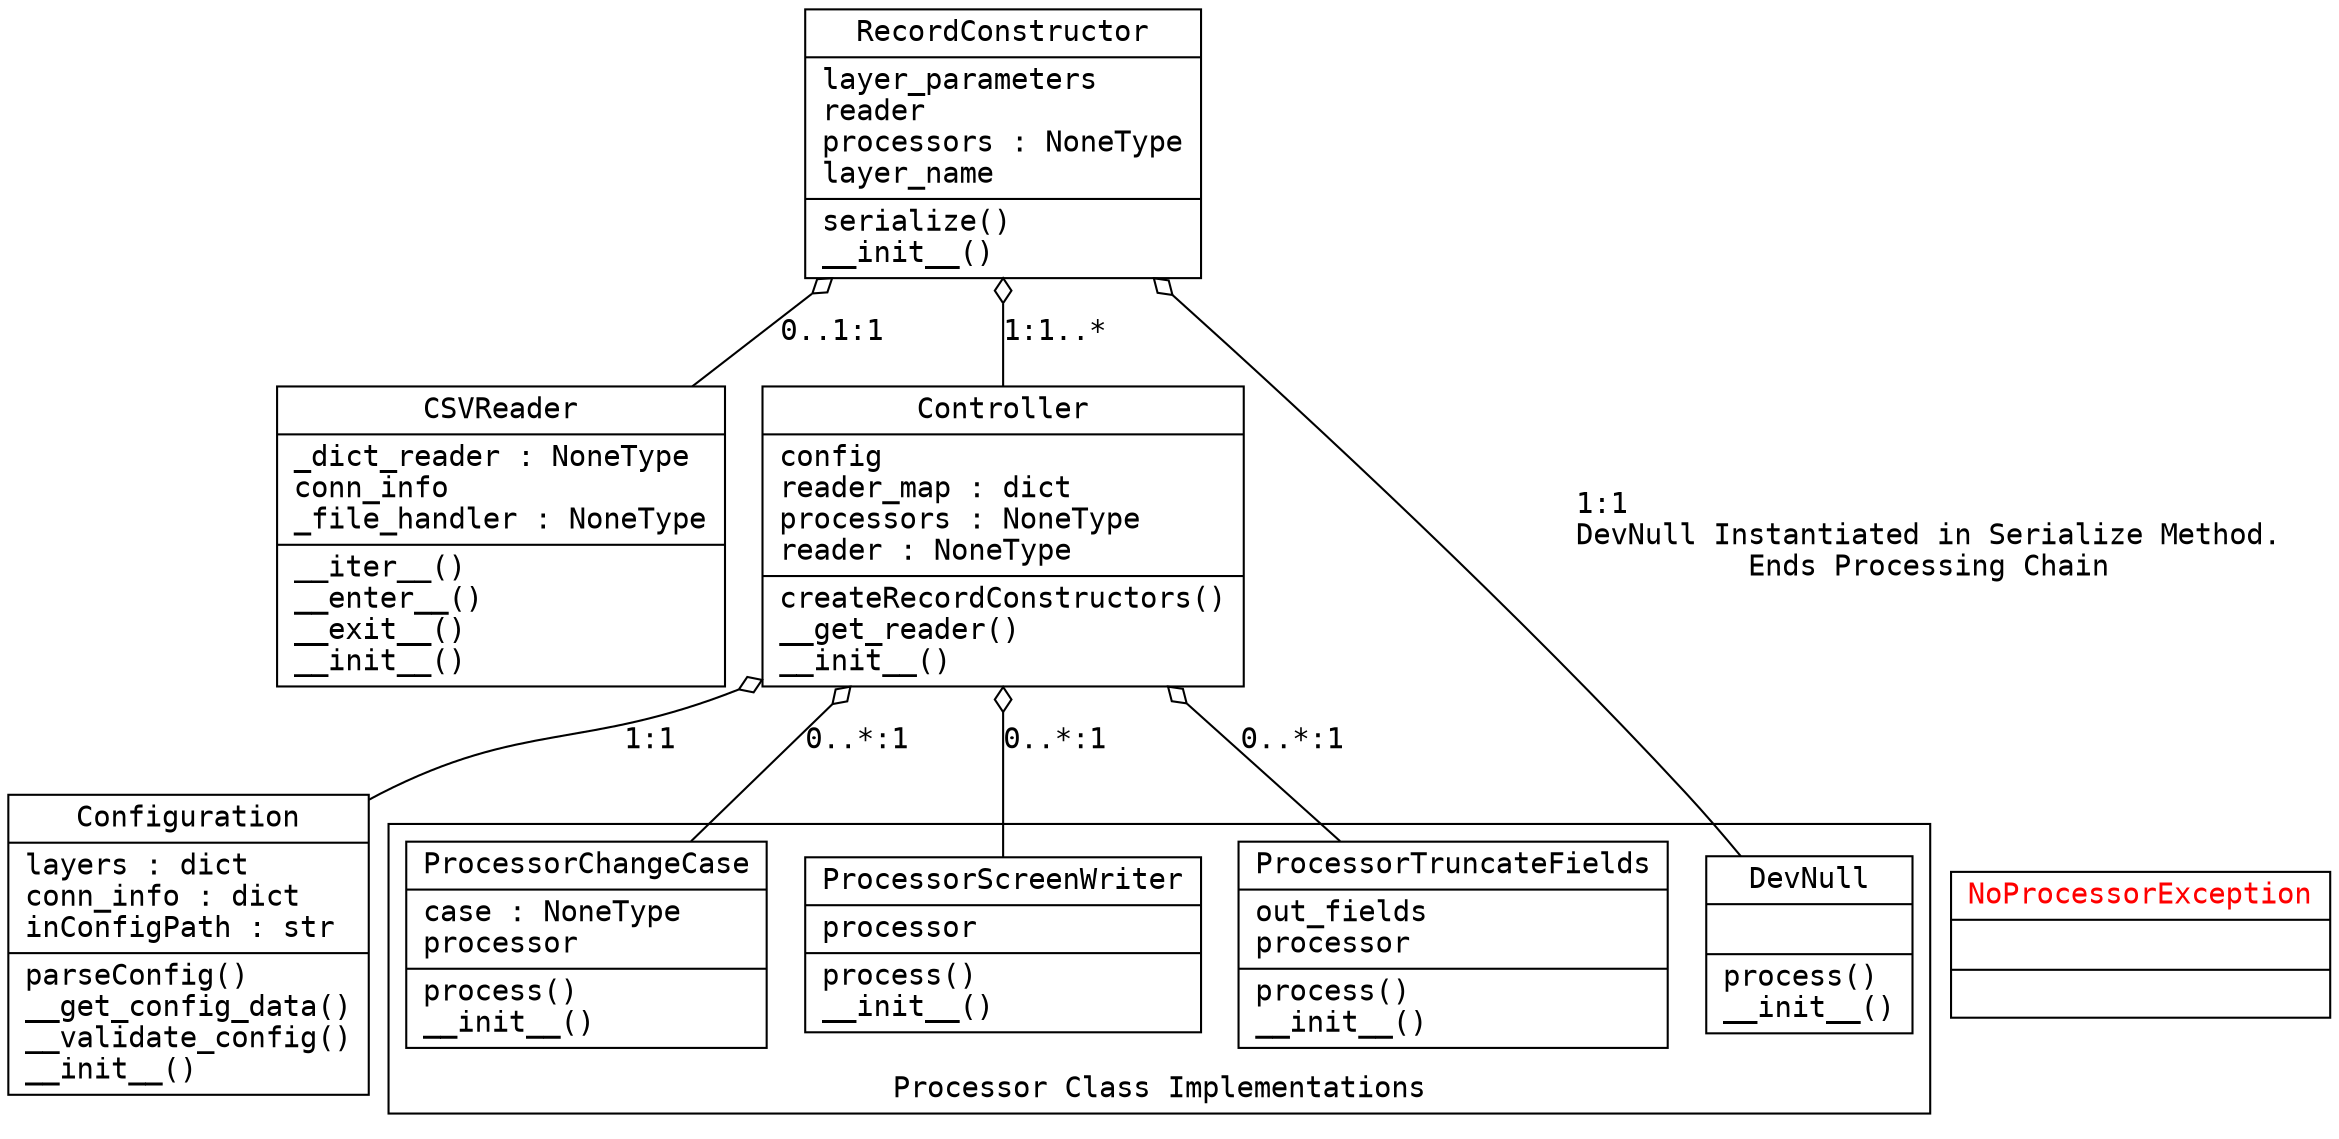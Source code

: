 digraph "classes_No_Name" {
graph [fontname = "consolas"];
node [fontname = "consolas"];
edge [fontname = "consolas"];
charset="utf-8"
rankdir=BT
"CSVReader" [shape="record", label="{CSVReader|_dict_reader : NoneType\lconn_info\l_file_handler : NoneType\l|__iter__()\l__enter__()\l__exit__()\l__init__()\l}"];
"Configuration" [shape="record", label="{Configuration|layers : dict\lconn_info : dict\linConfigPath : str\l|parseConfig()\l__get_config_data()\l__validate_config()\l__init__()\l}"];
"Controller" [shape="record", label="{Controller|config\lreader_map : dict\lprocessors : NoneType\lreader : NoneType\l|createRecordConstructors()\l__get_reader()\l__init__()\l}"];
"DevNull" [shape="record", label="{DevNull|\l|process()\l__init__()\l}"];
"NoProcessorException" [fontcolor="red", shape="record", label="{NoProcessorException|\l|}"];
"ProcessorChangeCase" [shape="record", label="{ProcessorChangeCase|case : NoneType\lprocessor\l|process()\l__init__()\l}"];
"ProcessorScreenWriter" [shape="record", label="{ProcessorScreenWriter|processor\l|process()\l__init__()\l}"];
"ProcessorTruncateFields" [shape="record", label="{ProcessorTruncateFields|out_fields\lprocessor\l|process()\l__init__()\l}"];
"RecordConstructor" [shape="record", label="{RecordConstructor|layer_parameters\lreader\lprocessors : NoneType\llayer_name\l|serialize()\l__init__()\l}"];
subgraph "clusterProcessors"{
    "ProcessorTruncateFields" "ProcessorScreenWriter" "ProcessorChangeCase" "DevNull";
    label = "Processor Class Implementations";
}
"CSVReader" -> "RecordConstructor" [arrowhead="odiamond", arrowtail="none", label="0..1:1"];
"Configuration" -> "Controller" [arrowhead="odiamond", arrowtail="none", label="1:1"];
"Controller" -> "RecordConstructor" [arrowhead="odiamond", arrowtail="none", label="1:1..*"];
{"ProcessorChangeCase" "ProcessorTruncateFields" "ProcessorScreenWriter"} -> "Controller" [arrowhead="odiamond", arrowtail="none", label="0..*:1"] 
{"DevNull"} -> "RecordConstructor" [arrowhead="odiamond", arrowtail="none", label="1:1\lDevNull Instantiated in Serialize Method.\lEnds Processing Chain"] 
}
